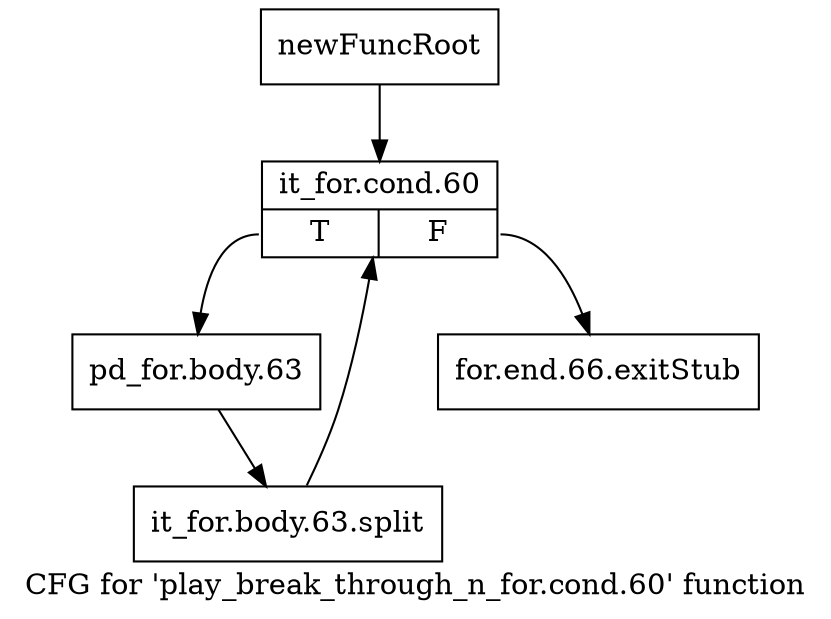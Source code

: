 digraph "CFG for 'play_break_through_n_for.cond.60' function" {
	label="CFG for 'play_break_through_n_for.cond.60' function";

	Node0x457bff0 [shape=record,label="{newFuncRoot}"];
	Node0x457bff0 -> Node0x457eb10;
	Node0x457eac0 [shape=record,label="{for.end.66.exitStub}"];
	Node0x457eb10 [shape=record,label="{it_for.cond.60|{<s0>T|<s1>F}}"];
	Node0x457eb10:s0 -> Node0x457eb60;
	Node0x457eb10:s1 -> Node0x457eac0;
	Node0x457eb60 [shape=record,label="{pd_for.body.63}"];
	Node0x457eb60 -> Node0x537e2a0;
	Node0x537e2a0 [shape=record,label="{it_for.body.63.split}"];
	Node0x537e2a0 -> Node0x457eb10;
}
